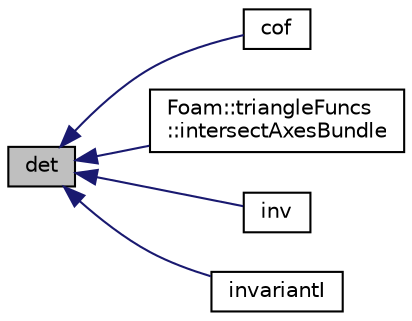 digraph "det"
{
  bgcolor="transparent";
  edge [fontname="Helvetica",fontsize="10",labelfontname="Helvetica",labelfontsize="10"];
  node [fontname="Helvetica",fontsize="10",shape=record];
  rankdir="LR";
  Node1 [label="det",height=0.2,width=0.4,color="black", fillcolor="grey75", style="filled" fontcolor="black"];
  Node1 -> Node2 [dir="back",color="midnightblue",fontsize="10",style="solid",fontname="Helvetica"];
  Node2 [label="cof",height=0.2,width=0.4,color="black",URL="$namespaceFoam.html#aea93a5e6bace31395defbd69d2fb296a",tooltip="Return the cofactor symmetric tensor of a symmetric tensor. "];
  Node1 -> Node3 [dir="back",color="midnightblue",fontsize="10",style="solid",fontname="Helvetica"];
  Node3 [label="Foam::triangleFuncs\l::intersectAxesBundle",height=0.2,width=0.4,color="black",URL="$classFoam_1_1triangleFuncs.html#a9dee5658f90fecf99dc7ed9262fee6e3",tooltip="Intersect triangle with parallel edges aligned with axis i0. "];
  Node1 -> Node4 [dir="back",color="midnightblue",fontsize="10",style="solid",fontname="Helvetica"];
  Node4 [label="inv",height=0.2,width=0.4,color="black",URL="$namespaceFoam.html#a489c4a050437219d1327bf064aabf878",tooltip="Return the inverse of a symmetric tensor. "];
  Node1 -> Node5 [dir="back",color="midnightblue",fontsize="10",style="solid",fontname="Helvetica"];
  Node5 [label="invariantI",height=0.2,width=0.4,color="black",URL="$namespaceFoam.html#a21a5514d82b5538fecc71fd9eec6ab96",tooltip="Return the 1st invariant of a symmetric tensor. "];
}
